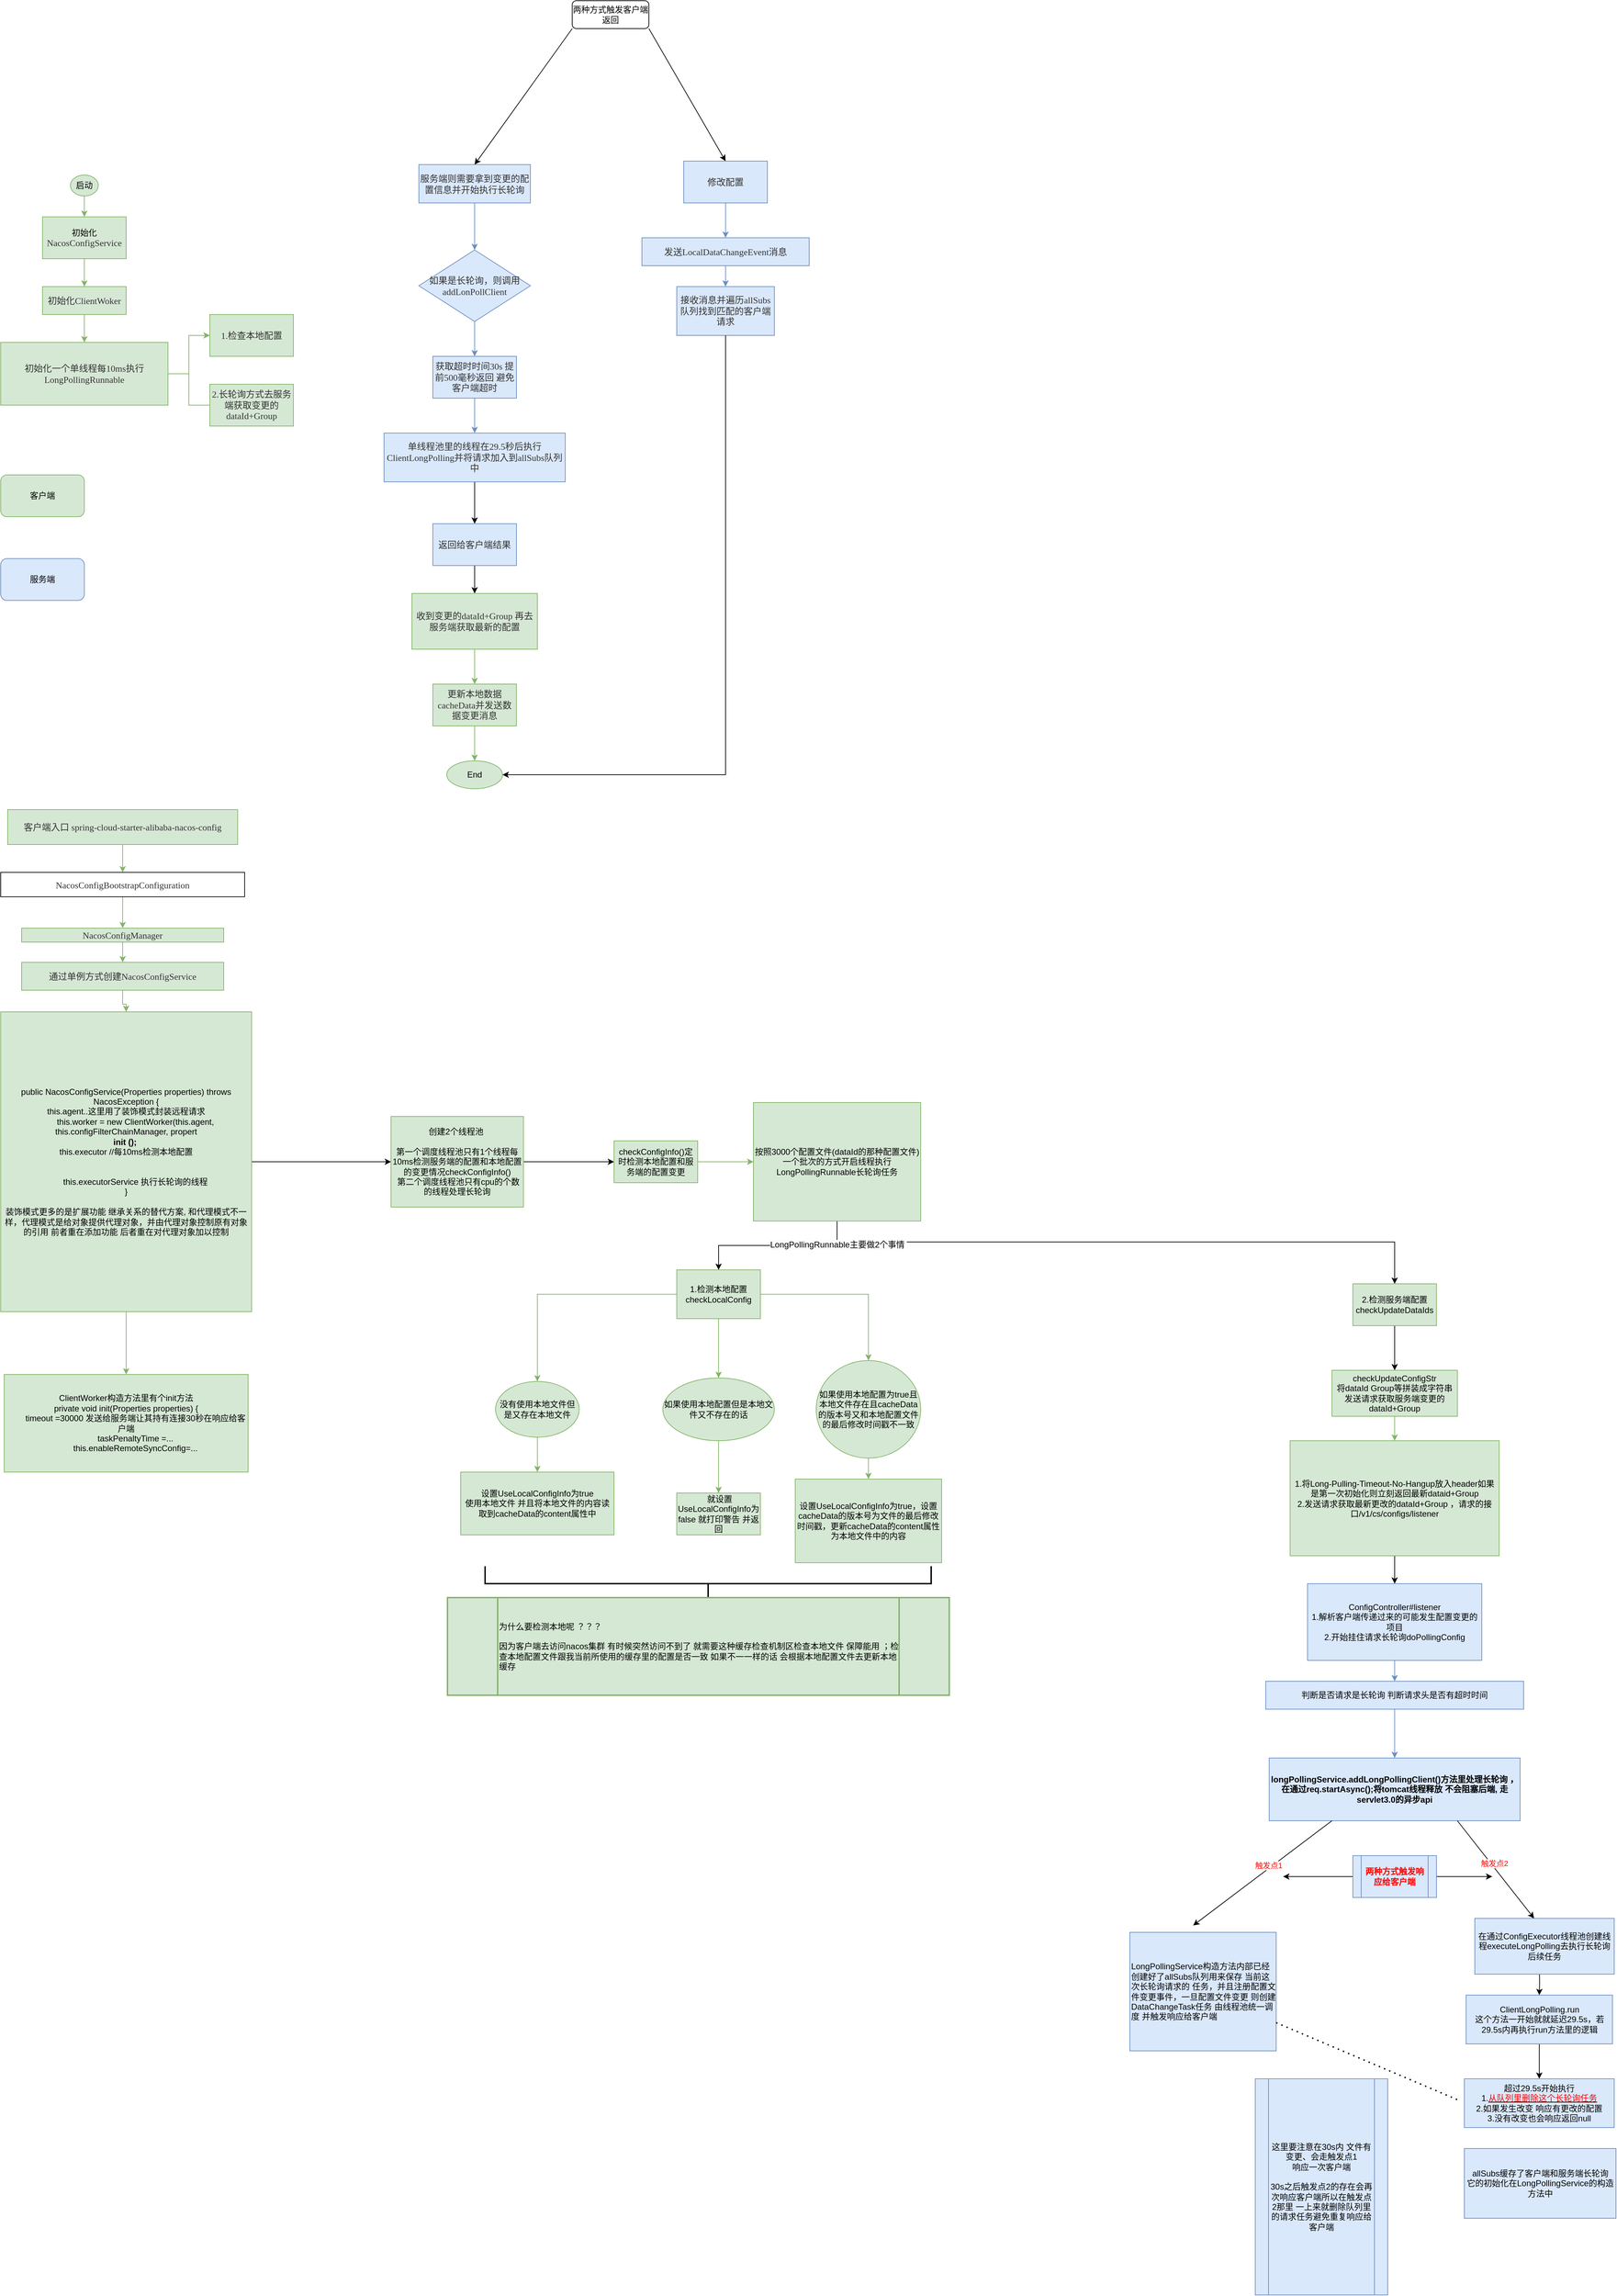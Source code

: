 <mxfile version="24.7.17">
  <diagram id="gBVBJpbxsoqlgOK4VZeo" name="第 1 页">
    <mxGraphModel dx="1405" dy="1941" grid="1" gridSize="10" guides="1" tooltips="1" connect="1" arrows="1" fold="1" page="1" pageScale="1" pageWidth="827" pageHeight="1169" math="0" shadow="0">
      <root>
        <mxCell id="0" />
        <mxCell id="1" parent="0" />
        <mxCell id="R_mdDU6zKTO6Eg03_8yZ-3" value="" style="edgeStyle=orthogonalEdgeStyle;rounded=0;orthogonalLoop=1;jettySize=auto;html=1;fillColor=#d5e8d4;strokeColor=#82b366;" parent="1" source="R_mdDU6zKTO6Eg03_8yZ-1" target="R_mdDU6zKTO6Eg03_8yZ-2" edge="1">
          <mxGeometry relative="1" as="geometry" />
        </mxCell>
        <mxCell id="R_mdDU6zKTO6Eg03_8yZ-1" value="启动" style="ellipse;whiteSpace=wrap;html=1;fillColor=#d5e8d4;strokeColor=#82b366;" parent="1" vertex="1">
          <mxGeometry x="120" y="40" width="40" height="30" as="geometry" />
        </mxCell>
        <mxCell id="R_mdDU6zKTO6Eg03_8yZ-5" value="" style="edgeStyle=orthogonalEdgeStyle;rounded=0;orthogonalLoop=1;jettySize=auto;html=1;fillColor=#d5e8d4;strokeColor=#82b366;" parent="1" source="R_mdDU6zKTO6Eg03_8yZ-2" target="R_mdDU6zKTO6Eg03_8yZ-4" edge="1">
          <mxGeometry relative="1" as="geometry" />
        </mxCell>
        <mxCell id="R_mdDU6zKTO6Eg03_8yZ-2" value="初始化&lt;span style=&quot;color: rgb(50, 50, 50); font-family: 微软雅黑; font-size: 13px; background-color: rgba(255, 255, 255, 0.01);&quot;&gt;NacosConfigService&lt;/span&gt;" style="whiteSpace=wrap;html=1;fillColor=#d5e8d4;strokeColor=#82b366;" parent="1" vertex="1">
          <mxGeometry x="80" y="100" width="120" height="60" as="geometry" />
        </mxCell>
        <mxCell id="R_mdDU6zKTO6Eg03_8yZ-9" value="" style="edgeStyle=orthogonalEdgeStyle;rounded=0;orthogonalLoop=1;jettySize=auto;html=1;fillColor=#d5e8d4;strokeColor=#82b366;" parent="1" source="R_mdDU6zKTO6Eg03_8yZ-4" target="R_mdDU6zKTO6Eg03_8yZ-8" edge="1">
          <mxGeometry relative="1" as="geometry" />
        </mxCell>
        <mxCell id="R_mdDU6zKTO6Eg03_8yZ-4" value="&lt;span style=&quot;color: rgb(50, 50, 50); font-family: 微软雅黑; font-size: 13px; background-color: rgba(255, 255, 255, 0.01);&quot;&gt;初始化ClientWoker&lt;/span&gt;" style="whiteSpace=wrap;html=1;fillColor=#d5e8d4;strokeColor=#82b366;" parent="1" vertex="1">
          <mxGeometry x="80" y="200" width="120" height="40" as="geometry" />
        </mxCell>
        <mxCell id="R_mdDU6zKTO6Eg03_8yZ-11" value="" style="edgeStyle=orthogonalEdgeStyle;rounded=0;orthogonalLoop=1;jettySize=auto;html=1;fillColor=#d5e8d4;strokeColor=#82b366;" parent="1" source="R_mdDU6zKTO6Eg03_8yZ-8" target="R_mdDU6zKTO6Eg03_8yZ-10" edge="1">
          <mxGeometry relative="1" as="geometry" />
        </mxCell>
        <mxCell id="R_mdDU6zKTO6Eg03_8yZ-8" value="&lt;span style=&quot;color: rgb(50, 50, 50); font-family: 微软雅黑; font-size: 13px; background-color: rgba(255, 255, 255, 0.01);&quot;&gt;初始化一个单线程每10ms执行LongPollingRunnable&lt;/span&gt;" style="whiteSpace=wrap;html=1;fillColor=#d5e8d4;strokeColor=#82b366;" parent="1" vertex="1">
          <mxGeometry x="20" y="280" width="240" height="90" as="geometry" />
        </mxCell>
        <mxCell id="R_mdDU6zKTO6Eg03_8yZ-10" value="&lt;span style=&quot;color: rgb(50, 50, 50); font-family: 微软雅黑; font-size: 13px; background-color: rgba(255, 255, 255, 0.01);&quot;&gt;1.检查本地配置&lt;/span&gt;" style="whiteSpace=wrap;html=1;fillColor=#d5e8d4;strokeColor=#82b366;" parent="1" vertex="1">
          <mxGeometry x="320" y="240" width="120" height="60" as="geometry" />
        </mxCell>
        <mxCell id="R_mdDU6zKTO6Eg03_8yZ-13" value="" style="endArrow=classic;html=1;rounded=0;exitX=1;exitY=0.5;exitDx=0;exitDy=0;fillColor=#d5e8d4;strokeColor=#82b366;" parent="1" source="R_mdDU6zKTO6Eg03_8yZ-8" edge="1">
          <mxGeometry width="50" height="50" relative="1" as="geometry">
            <mxPoint x="390" y="340" as="sourcePoint" />
            <mxPoint x="330" y="370" as="targetPoint" />
            <Array as="points">
              <mxPoint x="290" y="325" />
              <mxPoint x="290" y="370" />
            </Array>
          </mxGeometry>
        </mxCell>
        <mxCell id="R_mdDU6zKTO6Eg03_8yZ-14" value="&lt;span style=&quot;color: rgb(50, 50, 50); font-family: 微软雅黑; font-size: 13px; background-color: rgba(255, 255, 255, 0.01);&quot;&gt;2.长轮询方式去服务端获取变更的dataId+Group&lt;/span&gt;" style="rounded=0;whiteSpace=wrap;html=1;fillColor=#d5e8d4;strokeColor=#82b366;" parent="1" vertex="1">
          <mxGeometry x="320" y="340" width="120" height="60" as="geometry" />
        </mxCell>
        <mxCell id="R_mdDU6zKTO6Eg03_8yZ-17" value="" style="edgeStyle=orthogonalEdgeStyle;rounded=0;orthogonalLoop=1;jettySize=auto;html=1;fillColor=#dae8fc;strokeColor=#6c8ebf;" parent="1" source="R_mdDU6zKTO6Eg03_8yZ-15" target="R_mdDU6zKTO6Eg03_8yZ-16" edge="1">
          <mxGeometry relative="1" as="geometry" />
        </mxCell>
        <mxCell id="R_mdDU6zKTO6Eg03_8yZ-15" value="&lt;span style=&quot;color: rgb(50, 50, 50); font-family: 微软雅黑; font-size: 13px; background-color: rgba(255, 255, 255, 0.01);&quot;&gt;服务端则需要拿到变更的配置信息并开始执行长轮询&lt;/span&gt;" style="rounded=0;whiteSpace=wrap;html=1;fillColor=#dae8fc;strokeColor=#6c8ebf;" parent="1" vertex="1">
          <mxGeometry x="620" y="25" width="160" height="55" as="geometry" />
        </mxCell>
        <mxCell id="R_mdDU6zKTO6Eg03_8yZ-19" value="" style="edgeStyle=orthogonalEdgeStyle;rounded=0;orthogonalLoop=1;jettySize=auto;html=1;fillColor=#dae8fc;strokeColor=#6c8ebf;" parent="1" source="R_mdDU6zKTO6Eg03_8yZ-16" target="R_mdDU6zKTO6Eg03_8yZ-18" edge="1">
          <mxGeometry relative="1" as="geometry" />
        </mxCell>
        <mxCell id="R_mdDU6zKTO6Eg03_8yZ-16" value="&lt;span style=&quot;color: rgb(50, 50, 50); font-family: 微软雅黑; font-size: 13px; background-color: rgba(255, 255, 255, 0.01);&quot;&gt;如果是长轮询，则调用addLonPollClient&lt;/span&gt;" style="rhombus;whiteSpace=wrap;html=1;rounded=0;fillColor=#dae8fc;strokeColor=#6c8ebf;" parent="1" vertex="1">
          <mxGeometry x="620" y="147.5" width="160" height="102.5" as="geometry" />
        </mxCell>
        <mxCell id="R_mdDU6zKTO6Eg03_8yZ-21" style="edgeStyle=orthogonalEdgeStyle;rounded=0;orthogonalLoop=1;jettySize=auto;html=1;exitX=0.5;exitY=1;exitDx=0;exitDy=0;fillColor=#dae8fc;strokeColor=#6c8ebf;" parent="1" source="R_mdDU6zKTO6Eg03_8yZ-18" target="R_mdDU6zKTO6Eg03_8yZ-20" edge="1">
          <mxGeometry relative="1" as="geometry" />
        </mxCell>
        <mxCell id="R_mdDU6zKTO6Eg03_8yZ-18" value="&lt;span style=&quot;color: rgb(50, 50, 50); font-family: 微软雅黑; font-size: 13px; background-color: rgba(255, 255, 255, 0.01);&quot;&gt;获取超时时间30s 提前500毫秒返回 避免客户端超时&lt;/span&gt;" style="whiteSpace=wrap;html=1;rounded=0;fillColor=#dae8fc;strokeColor=#6c8ebf;" parent="1" vertex="1">
          <mxGeometry x="640" y="300" width="120" height="60" as="geometry" />
        </mxCell>
        <mxCell id="R_mdDU6zKTO6Eg03_8yZ-23" style="edgeStyle=orthogonalEdgeStyle;rounded=0;orthogonalLoop=1;jettySize=auto;html=1;exitX=0.5;exitY=1;exitDx=0;exitDy=0;entryX=0.5;entryY=0;entryDx=0;entryDy=0;" parent="1" source="R_mdDU6zKTO6Eg03_8yZ-20" target="R_mdDU6zKTO6Eg03_8yZ-22" edge="1">
          <mxGeometry relative="1" as="geometry" />
        </mxCell>
        <mxCell id="R_mdDU6zKTO6Eg03_8yZ-20" value="&lt;span style=&quot;color: rgb(50, 50, 50); font-family: 微软雅黑; font-size: 13px; background-color: rgba(255, 255, 255, 0.01);&quot;&gt;单线程池里的线程在29.5秒后执行ClientLongPolling并将请求加入到allSubs队列中&lt;/span&gt;" style="whiteSpace=wrap;html=1;rounded=0;fillColor=#dae8fc;strokeColor=#6c8ebf;" parent="1" vertex="1">
          <mxGeometry x="570" y="410" width="260" height="70" as="geometry" />
        </mxCell>
        <mxCell id="R_mdDU6zKTO6Eg03_8yZ-25" style="edgeStyle=orthogonalEdgeStyle;rounded=0;orthogonalLoop=1;jettySize=auto;html=1;exitX=0.5;exitY=1;exitDx=0;exitDy=0;entryX=0.5;entryY=0;entryDx=0;entryDy=0;" parent="1" source="R_mdDU6zKTO6Eg03_8yZ-22" target="R_mdDU6zKTO6Eg03_8yZ-24" edge="1">
          <mxGeometry relative="1" as="geometry" />
        </mxCell>
        <mxCell id="R_mdDU6zKTO6Eg03_8yZ-22" value="&lt;span style=&quot;color: rgb(50, 50, 50); font-family: 微软雅黑; font-size: 13px; background-color: rgba(255, 255, 255, 0.01);&quot;&gt;返回给客户端结果&lt;/span&gt;" style="whiteSpace=wrap;html=1;rounded=0;fillColor=#dae8fc;strokeColor=#6c8ebf;" parent="1" vertex="1">
          <mxGeometry x="640" y="540" width="120" height="60" as="geometry" />
        </mxCell>
        <mxCell id="R_mdDU6zKTO6Eg03_8yZ-28" value="" style="edgeStyle=orthogonalEdgeStyle;rounded=0;orthogonalLoop=1;jettySize=auto;html=1;fillColor=#d5e8d4;strokeColor=#82b366;" parent="1" source="R_mdDU6zKTO6Eg03_8yZ-24" target="R_mdDU6zKTO6Eg03_8yZ-26" edge="1">
          <mxGeometry relative="1" as="geometry" />
        </mxCell>
        <mxCell id="R_mdDU6zKTO6Eg03_8yZ-24" value="&lt;span style=&quot;color: rgb(50, 50, 50); font-family: 微软雅黑; font-size: 13px; background-color: rgba(255, 255, 255, 0.01);&quot;&gt;收到变更的dataId+Group 再去服务端获取最新的配置&lt;/span&gt;" style="whiteSpace=wrap;html=1;rounded=0;fillColor=#d5e8d4;strokeColor=#82b366;" parent="1" vertex="1">
          <mxGeometry x="610" y="640" width="180" height="80" as="geometry" />
        </mxCell>
        <mxCell id="R_mdDU6zKTO6Eg03_8yZ-30" value="" style="edgeStyle=orthogonalEdgeStyle;rounded=0;orthogonalLoop=1;jettySize=auto;html=1;fillColor=#d5e8d4;strokeColor=#82b366;" parent="1" source="R_mdDU6zKTO6Eg03_8yZ-26" target="R_mdDU6zKTO6Eg03_8yZ-29" edge="1">
          <mxGeometry relative="1" as="geometry" />
        </mxCell>
        <mxCell id="R_mdDU6zKTO6Eg03_8yZ-26" value="&lt;span style=&quot;color: rgb(50, 50, 50); font-family: 微软雅黑; font-size: 13px; background-color: rgba(255, 255, 255, 0.01);&quot;&gt;更新本地数据cacheData并发送数据变更消息&lt;/span&gt;" style="whiteSpace=wrap;html=1;rounded=0;fillColor=#d5e8d4;strokeColor=#82b366;" parent="1" vertex="1">
          <mxGeometry x="640" y="770" width="120" height="60" as="geometry" />
        </mxCell>
        <mxCell id="R_mdDU6zKTO6Eg03_8yZ-29" value="End" style="ellipse;whiteSpace=wrap;html=1;rounded=0;fillColor=#d5e8d4;strokeColor=#82b366;" parent="1" vertex="1">
          <mxGeometry x="660" y="880" width="80" height="40" as="geometry" />
        </mxCell>
        <mxCell id="R_mdDU6zKTO6Eg03_8yZ-34" value="" style="edgeStyle=orthogonalEdgeStyle;rounded=0;orthogonalLoop=1;jettySize=auto;html=1;fillColor=#dae8fc;strokeColor=#6c8ebf;" parent="1" source="R_mdDU6zKTO6Eg03_8yZ-31" target="R_mdDU6zKTO6Eg03_8yZ-32" edge="1">
          <mxGeometry relative="1" as="geometry" />
        </mxCell>
        <mxCell id="R_mdDU6zKTO6Eg03_8yZ-31" value="&lt;span style=&quot;color: rgb(50, 50, 50); font-family: 微软雅黑; font-size: 13px; background-color: rgba(255, 255, 255, 0.01);&quot;&gt;修改配置&lt;/span&gt;" style="rounded=0;whiteSpace=wrap;html=1;fillColor=#dae8fc;strokeColor=#6c8ebf;" parent="1" vertex="1">
          <mxGeometry x="1000" y="20" width="120" height="60" as="geometry" />
        </mxCell>
        <mxCell id="R_mdDU6zKTO6Eg03_8yZ-36" value="" style="edgeStyle=orthogonalEdgeStyle;rounded=0;orthogonalLoop=1;jettySize=auto;html=1;fillColor=#dae8fc;strokeColor=#6c8ebf;" parent="1" source="R_mdDU6zKTO6Eg03_8yZ-32" target="R_mdDU6zKTO6Eg03_8yZ-35" edge="1">
          <mxGeometry relative="1" as="geometry" />
        </mxCell>
        <mxCell id="R_mdDU6zKTO6Eg03_8yZ-32" value="&lt;span style=&quot;color: rgb(50, 50, 50); font-family: 微软雅黑; font-size: 13px; background-color: rgba(255, 255, 255, 0.01);&quot;&gt;发送LocalDataChangeEvent消息&lt;/span&gt;" style="whiteSpace=wrap;html=1;rounded=0;fillColor=#dae8fc;strokeColor=#6c8ebf;" parent="1" vertex="1">
          <mxGeometry x="940" y="130" width="240" height="40" as="geometry" />
        </mxCell>
        <mxCell id="R_mdDU6zKTO6Eg03_8yZ-35" value="&lt;span style=&quot;color: rgb(50, 50, 50); font-family: 微软雅黑; font-size: 13px; background-color: rgba(255, 255, 255, 0.01);&quot;&gt;接收消息并遍历allSubs队列找到匹配的客户端请求&lt;/span&gt;" style="whiteSpace=wrap;html=1;rounded=0;fillColor=#dae8fc;strokeColor=#6c8ebf;" parent="1" vertex="1">
          <mxGeometry x="990" y="200" width="140" height="70" as="geometry" />
        </mxCell>
        <mxCell id="R_mdDU6zKTO6Eg03_8yZ-37" value="" style="endArrow=classic;html=1;rounded=0;exitX=0.5;exitY=1;exitDx=0;exitDy=0;entryX=1;entryY=0.5;entryDx=0;entryDy=0;" parent="1" source="R_mdDU6zKTO6Eg03_8yZ-35" target="R_mdDU6zKTO6Eg03_8yZ-29" edge="1">
          <mxGeometry width="50" height="50" relative="1" as="geometry">
            <mxPoint x="1070" y="355" as="sourcePoint" />
            <mxPoint x="1060" y="690" as="targetPoint" />
            <Array as="points">
              <mxPoint x="1060" y="900" />
            </Array>
          </mxGeometry>
        </mxCell>
        <mxCell id="R_mdDU6zKTO6Eg03_8yZ-39" value="两种方式触发客户端返回" style="rounded=1;whiteSpace=wrap;html=1;" parent="1" vertex="1">
          <mxGeometry x="840" y="-210" width="110" height="40" as="geometry" />
        </mxCell>
        <mxCell id="R_mdDU6zKTO6Eg03_8yZ-40" value="" style="endArrow=classic;html=1;rounded=0;exitX=0;exitY=1;exitDx=0;exitDy=0;entryX=0.5;entryY=0;entryDx=0;entryDy=0;" parent="1" source="R_mdDU6zKTO6Eg03_8yZ-39" target="R_mdDU6zKTO6Eg03_8yZ-15" edge="1">
          <mxGeometry width="50" height="50" relative="1" as="geometry">
            <mxPoint x="840" y="-160" as="sourcePoint" />
            <mxPoint x="770" y="-120" as="targetPoint" />
          </mxGeometry>
        </mxCell>
        <mxCell id="R_mdDU6zKTO6Eg03_8yZ-41" value="" style="endArrow=classic;html=1;rounded=0;exitX=1;exitY=1;exitDx=0;exitDy=0;entryX=0.5;entryY=0;entryDx=0;entryDy=0;" parent="1" source="R_mdDU6zKTO6Eg03_8yZ-39" target="R_mdDU6zKTO6Eg03_8yZ-31" edge="1">
          <mxGeometry width="50" height="50" relative="1" as="geometry">
            <mxPoint x="940" y="-100" as="sourcePoint" />
            <mxPoint x="990" y="-150" as="targetPoint" />
          </mxGeometry>
        </mxCell>
        <mxCell id="R_mdDU6zKTO6Eg03_8yZ-42" value="客户端" style="rounded=1;whiteSpace=wrap;html=1;fillColor=#d5e8d4;strokeColor=#82b366;" parent="1" vertex="1">
          <mxGeometry x="20" y="470" width="120" height="60" as="geometry" />
        </mxCell>
        <mxCell id="R_mdDU6zKTO6Eg03_8yZ-43" value="服务端" style="rounded=1;whiteSpace=wrap;html=1;fillColor=#dae8fc;strokeColor=#6c8ebf;" parent="1" vertex="1">
          <mxGeometry x="20" y="590" width="120" height="60" as="geometry" />
        </mxCell>
        <mxCell id="R_mdDU6zKTO6Eg03_8yZ-46" value="" style="edgeStyle=orthogonalEdgeStyle;rounded=0;orthogonalLoop=1;jettySize=auto;html=1;fillColor=#d5e8d4;strokeColor=#82b366;" parent="1" source="R_mdDU6zKTO6Eg03_8yZ-44" target="R_mdDU6zKTO6Eg03_8yZ-45" edge="1">
          <mxGeometry relative="1" as="geometry" />
        </mxCell>
        <mxCell id="R_mdDU6zKTO6Eg03_8yZ-44" value="&lt;span style=&quot;color: rgb(50, 50, 50); font-family: 微软雅黑; font-size: 13px; background-color: rgba(255, 255, 255, 0.01);&quot;&gt;客户端入口 spring-cloud-starter-alibaba-nacos-config&lt;/span&gt;" style="rounded=0;whiteSpace=wrap;html=1;fillColor=#d5e8d4;strokeColor=#82b366;" parent="1" vertex="1">
          <mxGeometry x="30" y="950" width="330" height="50" as="geometry" />
        </mxCell>
        <mxCell id="R_mdDU6zKTO6Eg03_8yZ-48" value="" style="edgeStyle=orthogonalEdgeStyle;rounded=0;orthogonalLoop=1;jettySize=auto;html=1;fillColor=#d5e8d4;strokeColor=#82b366;" parent="1" source="R_mdDU6zKTO6Eg03_8yZ-45" target="R_mdDU6zKTO6Eg03_8yZ-47" edge="1">
          <mxGeometry relative="1" as="geometry" />
        </mxCell>
        <mxCell id="R_mdDU6zKTO6Eg03_8yZ-45" value="&lt;span style=&quot;color: rgb(50, 50, 50); font-family: 微软雅黑; font-size: 13px; background-color: rgba(255, 255, 255, 0.01);&quot;&gt;NacosConfigBootstrapConfiguration&lt;/span&gt;" style="whiteSpace=wrap;html=1;rounded=0;" parent="1" vertex="1">
          <mxGeometry x="20" y="1040" width="350" height="35" as="geometry" />
        </mxCell>
        <mxCell id="R_mdDU6zKTO6Eg03_8yZ-50" value="" style="edgeStyle=orthogonalEdgeStyle;rounded=0;orthogonalLoop=1;jettySize=auto;html=1;fillColor=#d5e8d4;strokeColor=#82b366;" parent="1" source="R_mdDU6zKTO6Eg03_8yZ-47" target="R_mdDU6zKTO6Eg03_8yZ-49" edge="1">
          <mxGeometry relative="1" as="geometry" />
        </mxCell>
        <mxCell id="R_mdDU6zKTO6Eg03_8yZ-47" value="&lt;span style=&quot;color: rgb(50, 50, 50); font-family: 微软雅黑; font-size: 13px; background-color: rgba(255, 255, 255, 0.01);&quot;&gt;NacosConfigManager&lt;/span&gt;" style="whiteSpace=wrap;html=1;rounded=0;fillColor=#d5e8d4;strokeColor=#82b366;" parent="1" vertex="1">
          <mxGeometry x="50" y="1120" width="290" height="20" as="geometry" />
        </mxCell>
        <mxCell id="R_mdDU6zKTO6Eg03_8yZ-52" value="" style="edgeStyle=orthogonalEdgeStyle;rounded=0;orthogonalLoop=1;jettySize=auto;html=1;fillColor=#d5e8d4;strokeColor=#82b366;" parent="1" source="R_mdDU6zKTO6Eg03_8yZ-49" target="R_mdDU6zKTO6Eg03_8yZ-51" edge="1">
          <mxGeometry relative="1" as="geometry" />
        </mxCell>
        <mxCell id="R_mdDU6zKTO6Eg03_8yZ-49" value="&lt;span style=&quot;color: rgb(50, 50, 50); font-family: 微软雅黑; font-size: 13px; background-color: rgba(255, 255, 255, 0.01);&quot;&gt;通过单例方式创建NacosConfigService&lt;/span&gt;" style="whiteSpace=wrap;html=1;rounded=0;fillColor=#d5e8d4;strokeColor=#82b366;" parent="1" vertex="1">
          <mxGeometry x="50" y="1169" width="290" height="40" as="geometry" />
        </mxCell>
        <mxCell id="R_mdDU6zKTO6Eg03_8yZ-54" value="" style="edgeStyle=orthogonalEdgeStyle;rounded=0;orthogonalLoop=1;jettySize=auto;html=1;fillColor=#d5e8d4;strokeColor=#82b366;" parent="1" source="R_mdDU6zKTO6Eg03_8yZ-51" target="R_mdDU6zKTO6Eg03_8yZ-53" edge="1">
          <mxGeometry relative="1" as="geometry" />
        </mxCell>
        <mxCell id="R_mdDU6zKTO6Eg03_8yZ-56" value="" style="edgeStyle=orthogonalEdgeStyle;rounded=0;orthogonalLoop=1;jettySize=auto;html=1;" parent="1" source="R_mdDU6zKTO6Eg03_8yZ-51" target="R_mdDU6zKTO6Eg03_8yZ-55" edge="1">
          <mxGeometry relative="1" as="geometry" />
        </mxCell>
        <mxCell id="R_mdDU6zKTO6Eg03_8yZ-51" value="public NacosConfigService(Properties properties) throws NacosException {&lt;br&gt;&lt;div&gt;this.agent..这里用了装饰模式封装远程请求&lt;/div&gt;&lt;div&gt;&amp;nbsp; &amp;nbsp; &amp;nbsp; &amp;nbsp; this.worker = new ClientWorker(this.agent, this.configFilterChainManager, propert&lt;/div&gt;&lt;div&gt;&lt;b&gt;init ();&amp;nbsp;&lt;/b&gt;&lt;/div&gt;&lt;div&gt;&lt;div&gt;this.executor //每10ms检测本地配置&lt;/div&gt;&lt;div&gt;&amp;nbsp; &amp;nbsp; &amp;nbsp;&amp;nbsp;&lt;/div&gt;&lt;div&gt;&amp;nbsp; &amp;nbsp; &amp;nbsp; &amp;nbsp;&amp;nbsp;&lt;/div&gt;&lt;div&gt;&amp;nbsp; &amp;nbsp; &amp;nbsp; &amp;nbsp; this.executorService 执行长轮询的线程&lt;/div&gt;&lt;/div&gt;}&lt;br&gt;&lt;br&gt;装饰模式更多的是扩展功能 继承关系的替代方案, 和代理模式不一样，代理模式是给对象提供代理对象，并由代理对象控制原有对象的引用 前者重在添加功能 后者重在对代理对象加以控制" style="whiteSpace=wrap;html=1;rounded=0;fillColor=#d5e8d4;strokeColor=#82b366;" parent="1" vertex="1">
          <mxGeometry x="20" y="1240" width="360" height="430" as="geometry" />
        </mxCell>
        <mxCell id="R_mdDU6zKTO6Eg03_8yZ-53" value="ClientWorker构造方法里有个init方法&lt;br&gt;&lt;div&gt;private void init(Properties properties) {&lt;/div&gt;&lt;div&gt;&amp;nbsp; &amp;nbsp; &amp;nbsp; &amp;nbsp; timeout =30000 发送给服务端让其持有连接30秒在响应给客户端&lt;/div&gt;&lt;div&gt;&amp;nbsp; &amp;nbsp; &amp;nbsp; &amp;nbsp; taskPenaltyTime =...&lt;/div&gt;&lt;div&gt;&amp;nbsp; &amp;nbsp; &amp;nbsp; &amp;nbsp; this.enableRemoteSyncConfig=...&lt;/div&gt;" style="whiteSpace=wrap;html=1;rounded=0;fillColor=#d5e8d4;strokeColor=#82b366;" parent="1" vertex="1">
          <mxGeometry x="25" y="1760" width="350" height="140" as="geometry" />
        </mxCell>
        <mxCell id="R_mdDU6zKTO6Eg03_8yZ-58" value="" style="edgeStyle=orthogonalEdgeStyle;rounded=0;orthogonalLoop=1;jettySize=auto;html=1;" parent="1" source="R_mdDU6zKTO6Eg03_8yZ-55" target="R_mdDU6zKTO6Eg03_8yZ-57" edge="1">
          <mxGeometry relative="1" as="geometry" />
        </mxCell>
        <mxCell id="R_mdDU6zKTO6Eg03_8yZ-55" value="创建2个线程池&amp;nbsp;&lt;br&gt;&lt;br&gt;第一个调度线程池只有1个线程每10ms检测服务端的配置和本地配置的变更情况checkConfigInfo()&lt;br&gt;&amp;nbsp;第二个调度线程池只有cpu的个数的线程处理长轮询" style="whiteSpace=wrap;html=1;rounded=0;fillColor=#d5e8d4;strokeColor=#82b366;" parent="1" vertex="1">
          <mxGeometry x="580" y="1390" width="190" height="130" as="geometry" />
        </mxCell>
        <mxCell id="R_mdDU6zKTO6Eg03_8yZ-60" value="" style="edgeStyle=orthogonalEdgeStyle;rounded=0;orthogonalLoop=1;jettySize=auto;html=1;fillColor=#d5e8d4;strokeColor=#82b366;" parent="1" source="R_mdDU6zKTO6Eg03_8yZ-57" target="R_mdDU6zKTO6Eg03_8yZ-59" edge="1">
          <mxGeometry relative="1" as="geometry" />
        </mxCell>
        <mxCell id="R_mdDU6zKTO6Eg03_8yZ-57" value="checkConfigInfo()定时检测本地配置和服务端的配置变更" style="whiteSpace=wrap;html=1;rounded=0;fillColor=#d5e8d4;strokeColor=#82b366;" parent="1" vertex="1">
          <mxGeometry x="900" y="1425" width="120" height="60" as="geometry" />
        </mxCell>
        <mxCell id="R_mdDU6zKTO6Eg03_8yZ-62" value="" style="edgeStyle=orthogonalEdgeStyle;rounded=0;orthogonalLoop=1;jettySize=auto;html=1;" parent="1" source="R_mdDU6zKTO6Eg03_8yZ-59" target="R_mdDU6zKTO6Eg03_8yZ-61" edge="1">
          <mxGeometry relative="1" as="geometry" />
        </mxCell>
        <mxCell id="R_mdDU6zKTO6Eg03_8yZ-63" value="&lt;span style=&quot;font-size: 12px; background-color: rgb(251, 251, 251);&quot;&gt;LongPollingRunnable主要做2个事情&lt;/span&gt;" style="edgeLabel;html=1;align=center;verticalAlign=middle;resizable=0;points=[];" parent="R_mdDU6zKTO6Eg03_8yZ-62" vertex="1" connectable="0">
          <mxGeometry x="-0.658" y="-1" relative="1" as="geometry">
            <mxPoint x="6" as="offset" />
          </mxGeometry>
        </mxCell>
        <mxCell id="R_mdDU6zKTO6Eg03_8yZ-59" value="按照3000个配置文件(dataId的那种配置文件)一个批次的方式开启线程执行LongPollingRunnable长轮询任务" style="rounded=0;whiteSpace=wrap;html=1;fillColor=#d5e8d4;strokeColor=#82b366;" parent="1" vertex="1">
          <mxGeometry x="1100" y="1370" width="240" height="170" as="geometry" />
        </mxCell>
        <mxCell id="R_mdDU6zKTO6Eg03_8yZ-68" style="edgeStyle=orthogonalEdgeStyle;rounded=0;orthogonalLoop=1;jettySize=auto;html=1;entryX=0.5;entryY=0;entryDx=0;entryDy=0;fillColor=#d5e8d4;strokeColor=#82b366;" parent="1" source="R_mdDU6zKTO6Eg03_8yZ-61" target="R_mdDU6zKTO6Eg03_8yZ-66" edge="1">
          <mxGeometry relative="1" as="geometry" />
        </mxCell>
        <mxCell id="R_mdDU6zKTO6Eg03_8yZ-71" value="" style="edgeStyle=orthogonalEdgeStyle;rounded=0;orthogonalLoop=1;jettySize=auto;html=1;fillColor=#d5e8d4;strokeColor=#82b366;" parent="1" source="R_mdDU6zKTO6Eg03_8yZ-61" target="R_mdDU6zKTO6Eg03_8yZ-70" edge="1">
          <mxGeometry relative="1" as="geometry" />
        </mxCell>
        <mxCell id="R_mdDU6zKTO6Eg03_8yZ-76" style="edgeStyle=orthogonalEdgeStyle;rounded=0;orthogonalLoop=1;jettySize=auto;html=1;exitX=1;exitY=0.5;exitDx=0;exitDy=0;entryX=0.5;entryY=0;entryDx=0;entryDy=0;fillColor=#d5e8d4;strokeColor=#82b366;" parent="1" source="R_mdDU6zKTO6Eg03_8yZ-61" target="R_mdDU6zKTO6Eg03_8yZ-74" edge="1">
          <mxGeometry relative="1" as="geometry" />
        </mxCell>
        <mxCell id="R_mdDU6zKTO6Eg03_8yZ-61" value="1.检测本地配置checkLocalConfig" style="whiteSpace=wrap;html=1;rounded=0;fillColor=#d5e8d4;strokeColor=#82b366;" parent="1" vertex="1">
          <mxGeometry x="990" y="1610" width="120" height="70" as="geometry" />
        </mxCell>
        <mxCell id="R_mdDU6zKTO6Eg03_8yZ-64" value="" style="endArrow=classic;html=1;rounded=0;entryX=0.5;entryY=0;entryDx=0;entryDy=0;" parent="1" target="R_mdDU6zKTO6Eg03_8yZ-65" edge="1">
          <mxGeometry width="50" height="50" relative="1" as="geometry">
            <mxPoint x="1320" y="1570" as="sourcePoint" />
            <mxPoint x="1370" y="1530" as="targetPoint" />
            <Array as="points">
              <mxPoint x="1410" y="1570" />
              <mxPoint x="1810" y="1570" />
              <mxPoint x="2020" y="1570" />
            </Array>
          </mxGeometry>
        </mxCell>
        <mxCell id="R_mdDU6zKTO6Eg03_8yZ-86" value="" style="edgeStyle=orthogonalEdgeStyle;rounded=0;orthogonalLoop=1;jettySize=auto;html=1;" parent="1" source="R_mdDU6zKTO6Eg03_8yZ-65" target="R_mdDU6zKTO6Eg03_8yZ-85" edge="1">
          <mxGeometry relative="1" as="geometry" />
        </mxCell>
        <mxCell id="R_mdDU6zKTO6Eg03_8yZ-65" value="2.检测服务端配置&lt;br&gt;checkUpdateDataIds" style="rounded=0;whiteSpace=wrap;html=1;fillColor=#d5e8d4;strokeColor=#82b366;" parent="1" vertex="1">
          <mxGeometry x="1960" y="1630" width="120" height="60" as="geometry" />
        </mxCell>
        <mxCell id="R_mdDU6zKTO6Eg03_8yZ-69" value="" style="edgeStyle=orthogonalEdgeStyle;rounded=0;orthogonalLoop=1;jettySize=auto;html=1;fillColor=#d5e8d4;strokeColor=#82b366;" parent="1" source="R_mdDU6zKTO6Eg03_8yZ-66" target="R_mdDU6zKTO6Eg03_8yZ-67" edge="1">
          <mxGeometry relative="1" as="geometry" />
        </mxCell>
        <mxCell id="R_mdDU6zKTO6Eg03_8yZ-66" value="没有使用本地文件但是又存在本地文件" style="ellipse;whiteSpace=wrap;html=1;fillColor=#d5e8d4;strokeColor=#82b366;" parent="1" vertex="1">
          <mxGeometry x="730" y="1770" width="120" height="80" as="geometry" />
        </mxCell>
        <mxCell id="R_mdDU6zKTO6Eg03_8yZ-67" value="设置UseLocalConfigInfo为true&lt;br&gt;使用本地文件 并且将本地文件的内容读取到cacheData的content属性中" style="whiteSpace=wrap;html=1;fillColor=#d5e8d4;strokeColor=#82b366;" parent="1" vertex="1">
          <mxGeometry x="680" y="1900" width="220" height="90" as="geometry" />
        </mxCell>
        <mxCell id="R_mdDU6zKTO6Eg03_8yZ-73" value="" style="edgeStyle=orthogonalEdgeStyle;rounded=0;orthogonalLoop=1;jettySize=auto;html=1;fillColor=#d5e8d4;strokeColor=#82b366;" parent="1" source="R_mdDU6zKTO6Eg03_8yZ-70" target="R_mdDU6zKTO6Eg03_8yZ-72" edge="1">
          <mxGeometry relative="1" as="geometry" />
        </mxCell>
        <mxCell id="R_mdDU6zKTO6Eg03_8yZ-70" value="如果使用本地配置但是本地文件又不存在的话" style="ellipse;whiteSpace=wrap;html=1;rounded=0;fillColor=#d5e8d4;strokeColor=#82b366;" parent="1" vertex="1">
          <mxGeometry x="970" y="1765" width="160" height="90" as="geometry" />
        </mxCell>
        <mxCell id="R_mdDU6zKTO6Eg03_8yZ-72" value="&amp;nbsp;就设置UseLocalConfigInfo为false 就打印警告 并返回" style="whiteSpace=wrap;html=1;rounded=0;fillColor=#d5e8d4;strokeColor=#82b366;" parent="1" vertex="1">
          <mxGeometry x="990" y="1930" width="120" height="60" as="geometry" />
        </mxCell>
        <mxCell id="R_mdDU6zKTO6Eg03_8yZ-78" value="" style="edgeStyle=orthogonalEdgeStyle;rounded=0;orthogonalLoop=1;jettySize=auto;html=1;fillColor=#d5e8d4;strokeColor=#82b366;" parent="1" source="R_mdDU6zKTO6Eg03_8yZ-74" target="R_mdDU6zKTO6Eg03_8yZ-77" edge="1">
          <mxGeometry relative="1" as="geometry" />
        </mxCell>
        <mxCell id="R_mdDU6zKTO6Eg03_8yZ-74" value="如果使用本地配置为true且本地文件存在且cacheData的版本号又和本地配置文件的最后修改时间戳不一致" style="ellipse;whiteSpace=wrap;html=1;fillColor=#d5e8d4;strokeColor=#82b366;" parent="1" vertex="1">
          <mxGeometry x="1190" y="1740" width="150" height="140" as="geometry" />
        </mxCell>
        <mxCell id="R_mdDU6zKTO6Eg03_8yZ-77" value="设置UseLocalConfigInfo为true，设置cacheData的版本号为文件的最后修改时间戳，更新cacheData的content属性为本地文件中的内容" style="whiteSpace=wrap;html=1;fillColor=#d5e8d4;strokeColor=#82b366;" parent="1" vertex="1">
          <mxGeometry x="1160" y="1910" width="210" height="120" as="geometry" />
        </mxCell>
        <mxCell id="R_mdDU6zKTO6Eg03_8yZ-83" value="" style="strokeWidth=2;html=1;shape=mxgraph.flowchart.annotation_2;align=left;labelPosition=right;pointerEvents=1;rotation=-90;" parent="1" vertex="1">
          <mxGeometry x="1010" y="1740" width="50" height="640" as="geometry" />
        </mxCell>
        <mxCell id="R_mdDU6zKTO6Eg03_8yZ-84" value="为什么要检测本地呢 ？？？&lt;br&gt;&lt;br&gt;因为客户端去访问nacos集群 有时候突然访问不到了 就需要这种缓存检查机制区检查本地文件 保障能用 ；检查本地配置文件跟我当前所使用的缓存里的配置是否一致 如果不一一样的话 会根据本地配置文件去更新本地缓存" style="shape=process;whiteSpace=wrap;html=1;backgroundOutline=1;align=left;strokeWidth=2;fillColor=#d5e8d4;strokeColor=#82b366;" parent="1" vertex="1">
          <mxGeometry x="661" y="2080" width="720" height="140" as="geometry" />
        </mxCell>
        <mxCell id="R_mdDU6zKTO6Eg03_8yZ-117" value="" style="edgeStyle=orthogonalEdgeStyle;rounded=0;orthogonalLoop=1;jettySize=auto;html=1;fontColor=#FF0000;fillColor=#d5e8d4;strokeColor=#82b366;" parent="1" source="R_mdDU6zKTO6Eg03_8yZ-85" target="R_mdDU6zKTO6Eg03_8yZ-87" edge="1">
          <mxGeometry relative="1" as="geometry" />
        </mxCell>
        <mxCell id="R_mdDU6zKTO6Eg03_8yZ-85" value="checkUpdateConfigStr&lt;br&gt;将dataId Group等拼装成字符串 发送请求获取服务端变更的dataId+Group" style="whiteSpace=wrap;html=1;rounded=0;fillColor=#d5e8d4;strokeColor=#82b366;" parent="1" vertex="1">
          <mxGeometry x="1930" y="1754" width="180" height="66" as="geometry" />
        </mxCell>
        <mxCell id="R_mdDU6zKTO6Eg03_8yZ-89" value="" style="edgeStyle=orthogonalEdgeStyle;rounded=0;orthogonalLoop=1;jettySize=auto;html=1;" parent="1" source="R_mdDU6zKTO6Eg03_8yZ-87" target="R_mdDU6zKTO6Eg03_8yZ-88" edge="1">
          <mxGeometry relative="1" as="geometry" />
        </mxCell>
        <mxCell id="R_mdDU6zKTO6Eg03_8yZ-87" value="1.将Long-Pulling-Timeout-No-Hangup放入header如果是第一次初始化则立刻返回最新dataid+Group&lt;br&gt;2.发送请求获取最新更改的dataId+Group ，请求的接口/v1/cs/configs/listener" style="whiteSpace=wrap;html=1;rounded=0;fillColor=#d5e8d4;strokeColor=#82b366;" parent="1" vertex="1">
          <mxGeometry x="1870" y="1855" width="300" height="165" as="geometry" />
        </mxCell>
        <mxCell id="R_mdDU6zKTO6Eg03_8yZ-91" value="" style="edgeStyle=orthogonalEdgeStyle;rounded=0;orthogonalLoop=1;jettySize=auto;html=1;fillColor=#dae8fc;strokeColor=#6c8ebf;" parent="1" source="R_mdDU6zKTO6Eg03_8yZ-88" target="R_mdDU6zKTO6Eg03_8yZ-90" edge="1">
          <mxGeometry relative="1" as="geometry" />
        </mxCell>
        <mxCell id="R_mdDU6zKTO6Eg03_8yZ-88" value="ConfigController#listener&lt;br&gt;1.解析客户端传递过来的可能发生配置变更的项目&lt;br&gt;2.开始挂住请求长轮询doPollingConfig" style="rounded=0;whiteSpace=wrap;html=1;fillColor=#dae8fc;strokeColor=#6c8ebf;" parent="1" vertex="1">
          <mxGeometry x="1895" y="2060" width="250" height="110" as="geometry" />
        </mxCell>
        <mxCell id="R_mdDU6zKTO6Eg03_8yZ-93" value="" style="edgeStyle=orthogonalEdgeStyle;rounded=0;orthogonalLoop=1;jettySize=auto;html=1;fillColor=#dae8fc;strokeColor=#6c8ebf;" parent="1" source="R_mdDU6zKTO6Eg03_8yZ-90" target="R_mdDU6zKTO6Eg03_8yZ-92" edge="1">
          <mxGeometry relative="1" as="geometry" />
        </mxCell>
        <mxCell id="R_mdDU6zKTO6Eg03_8yZ-90" value="判断是否请求是长轮询 判断请求头是否有超时时间" style="whiteSpace=wrap;html=1;rounded=0;fillColor=#dae8fc;strokeColor=#6c8ebf;" parent="1" vertex="1">
          <mxGeometry x="1835" y="2200" width="370" height="40" as="geometry" />
        </mxCell>
        <mxCell id="R_mdDU6zKTO6Eg03_8yZ-92" value="&lt;b&gt;longPollingService.addLongPollingClient()方法里处理长轮询 ，在通过req.startAsync();将tomcat线程释放 不会阻塞后端, 走servlet3.0的异步api&lt;/b&gt;" style="whiteSpace=wrap;html=1;rounded=0;fillColor=#dae8fc;strokeColor=#6c8ebf;" parent="1" vertex="1">
          <mxGeometry x="1840" y="2310" width="360" height="90" as="geometry" />
        </mxCell>
        <mxCell id="R_mdDU6zKTO6Eg03_8yZ-97" value="" style="edgeStyle=orthogonalEdgeStyle;rounded=0;orthogonalLoop=1;jettySize=auto;html=1;" parent="1" target="R_mdDU6zKTO6Eg03_8yZ-96" edge="1">
          <mxGeometry relative="1" as="geometry">
            <mxPoint x="2227.5" y="2610" as="sourcePoint" />
          </mxGeometry>
        </mxCell>
        <mxCell id="R_mdDU6zKTO6Eg03_8yZ-94" value="在通过ConfigExecutor线程池创建线程executeLongPolling去执行长轮询后续任务" style="whiteSpace=wrap;html=1;rounded=0;fillColor=#dae8fc;strokeColor=#6c8ebf;" parent="1" vertex="1">
          <mxGeometry x="2135" y="2540" width="200" height="80" as="geometry" />
        </mxCell>
        <mxCell id="R_mdDU6zKTO6Eg03_8yZ-99" value="" style="edgeStyle=orthogonalEdgeStyle;rounded=0;orthogonalLoop=1;jettySize=auto;html=1;" parent="1" source="R_mdDU6zKTO6Eg03_8yZ-96" target="R_mdDU6zKTO6Eg03_8yZ-98" edge="1">
          <mxGeometry relative="1" as="geometry" />
        </mxCell>
        <mxCell id="R_mdDU6zKTO6Eg03_8yZ-96" value="ClientLongPolling.run&lt;br&gt;这个方法一开始就就延迟29.5s，若29.5s内再执行run方法里的逻辑" style="whiteSpace=wrap;html=1;rounded=0;fillColor=#dae8fc;strokeColor=#6c8ebf;" parent="1" vertex="1">
          <mxGeometry x="2122.5" y="2650" width="210" height="70" as="geometry" />
        </mxCell>
        <mxCell id="R_mdDU6zKTO6Eg03_8yZ-98" value="超过29.5s开始执行&lt;br&gt;1.&lt;u&gt;&lt;font color=&quot;#ff0000&quot;&gt;从队列里删除这个长轮询任务&lt;/font&gt;&lt;/u&gt;&lt;br&gt;2.如果发生改变 响应有更改的配置&lt;br&gt;3.没有改变也会响应返回null" style="whiteSpace=wrap;html=1;rounded=0;fillColor=#dae8fc;strokeColor=#6c8ebf;" parent="1" vertex="1">
          <mxGeometry x="2120" y="2770" width="215" height="70" as="geometry" />
        </mxCell>
        <mxCell id="R_mdDU6zKTO6Eg03_8yZ-100" value="allSubs缓存了客户端和服务端长轮询&lt;br&gt;它的初始化在LongPollingService的构造方法中" style="whiteSpace=wrap;html=1;rounded=0;fillColor=#dae8fc;strokeColor=#6c8ebf;" parent="1" vertex="1">
          <mxGeometry x="2120" y="2870" width="217.5" height="100" as="geometry" />
        </mxCell>
        <mxCell id="R_mdDU6zKTO6Eg03_8yZ-101" value="&lt;span style=&quot;border-color: var(--border-color);&quot;&gt;LongPollingService构造方法内部已经创建好了&lt;/span&gt;allSubs队列用来保存 当前这次长轮询请求的 任务，并且注册配置文件变更事件，一旦配置文件变更 则创建DataChangeTask任务 由线程池统一调度 并触发响应给客户端" style="whiteSpace=wrap;html=1;rounded=0;align=left;fillColor=#dae8fc;strokeColor=#6c8ebf;" parent="1" vertex="1">
          <mxGeometry x="1640" y="2560" width="210" height="170" as="geometry" />
        </mxCell>
        <mxCell id="R_mdDU6zKTO6Eg03_8yZ-103" value="" style="endArrow=classic;html=1;rounded=0;exitX=0.25;exitY=1;exitDx=0;exitDy=0;entryX=0.433;entryY=-0.058;entryDx=0;entryDy=0;entryPerimeter=0;" parent="1" source="R_mdDU6zKTO6Eg03_8yZ-92" target="R_mdDU6zKTO6Eg03_8yZ-101" edge="1">
          <mxGeometry width="50" height="50" relative="1" as="geometry">
            <mxPoint x="2130" y="2620" as="sourcePoint" />
            <mxPoint x="2180" y="2570" as="targetPoint" />
            <Array as="points" />
          </mxGeometry>
        </mxCell>
        <mxCell id="R_mdDU6zKTO6Eg03_8yZ-110" value="触发点1" style="edgeLabel;html=1;align=center;verticalAlign=middle;resizable=0;points=[];fontColor=#FF0000;" parent="R_mdDU6zKTO6Eg03_8yZ-103" vertex="1" connectable="0">
          <mxGeometry x="-0.111" y="-4" relative="1" as="geometry">
            <mxPoint as="offset" />
          </mxGeometry>
        </mxCell>
        <mxCell id="R_mdDU6zKTO6Eg03_8yZ-104" value="" style="endArrow=classic;html=1;rounded=0;exitX=0.75;exitY=1;exitDx=0;exitDy=0;" parent="1" source="R_mdDU6zKTO6Eg03_8yZ-92" edge="1">
          <mxGeometry width="50" height="50" relative="1" as="geometry">
            <mxPoint x="2140" y="2500" as="sourcePoint" />
            <mxPoint x="2220" y="2540" as="targetPoint" />
          </mxGeometry>
        </mxCell>
        <mxCell id="R_mdDU6zKTO6Eg03_8yZ-109" value="触发点2" style="edgeLabel;html=1;align=center;verticalAlign=middle;resizable=0;points=[];fontColor=#FF0000;" parent="R_mdDU6zKTO6Eg03_8yZ-104" vertex="1" connectable="0">
          <mxGeometry x="-0.089" y="4" relative="1" as="geometry">
            <mxPoint as="offset" />
          </mxGeometry>
        </mxCell>
        <mxCell id="R_mdDU6zKTO6Eg03_8yZ-106" style="edgeStyle=orthogonalEdgeStyle;rounded=0;orthogonalLoop=1;jettySize=auto;html=1;fontColor=#FF0000;" parent="1" source="R_mdDU6zKTO6Eg03_8yZ-105" edge="1">
          <mxGeometry relative="1" as="geometry">
            <mxPoint x="1860" y="2480" as="targetPoint" />
          </mxGeometry>
        </mxCell>
        <mxCell id="R_mdDU6zKTO6Eg03_8yZ-107" style="edgeStyle=orthogonalEdgeStyle;rounded=0;orthogonalLoop=1;jettySize=auto;html=1;fontColor=#FF0000;" parent="1" source="R_mdDU6zKTO6Eg03_8yZ-105" edge="1">
          <mxGeometry relative="1" as="geometry">
            <mxPoint x="2160" y="2480" as="targetPoint" />
          </mxGeometry>
        </mxCell>
        <mxCell id="R_mdDU6zKTO6Eg03_8yZ-105" value="&lt;p&gt;&lt;b&gt;&lt;font color=&quot;#ff0000&quot;&gt;两种方式触发响应给客户端&lt;/font&gt;&lt;/b&gt;&lt;/p&gt;" style="shape=process;whiteSpace=wrap;html=1;backgroundOutline=1;fillColor=#dae8fc;strokeColor=#6c8ebf;" parent="1" vertex="1">
          <mxGeometry x="1960" y="2450" width="120" height="60" as="geometry" />
        </mxCell>
        <mxCell id="R_mdDU6zKTO6Eg03_8yZ-112" value="" style="endArrow=none;dashed=1;html=1;dashPattern=1 3;strokeWidth=2;rounded=0;fontColor=#FF0000;" parent="1" source="R_mdDU6zKTO6Eg03_8yZ-101" edge="1">
          <mxGeometry width="50" height="50" relative="1" as="geometry">
            <mxPoint x="1870" y="2770" as="sourcePoint" />
            <mxPoint x="2110" y="2800" as="targetPoint" />
          </mxGeometry>
        </mxCell>
        <mxCell id="R_mdDU6zKTO6Eg03_8yZ-116" value="这里要注意在30s内 文件有变更、会走触发点1&lt;br&gt;响应一次客户端&lt;br&gt;&lt;br&gt;30s之后触发点2的存在会再次响应客户端所以在触发点2那里 一上来就删除队列里的请求任务避免重复响应给客户端" style="shape=process;whiteSpace=wrap;html=1;backgroundOutline=1;fillColor=#dae8fc;strokeColor=#6c8ebf;" parent="1" vertex="1">
          <mxGeometry x="1820" y="2770" width="190" height="310" as="geometry" />
        </mxCell>
      </root>
    </mxGraphModel>
  </diagram>
</mxfile>
